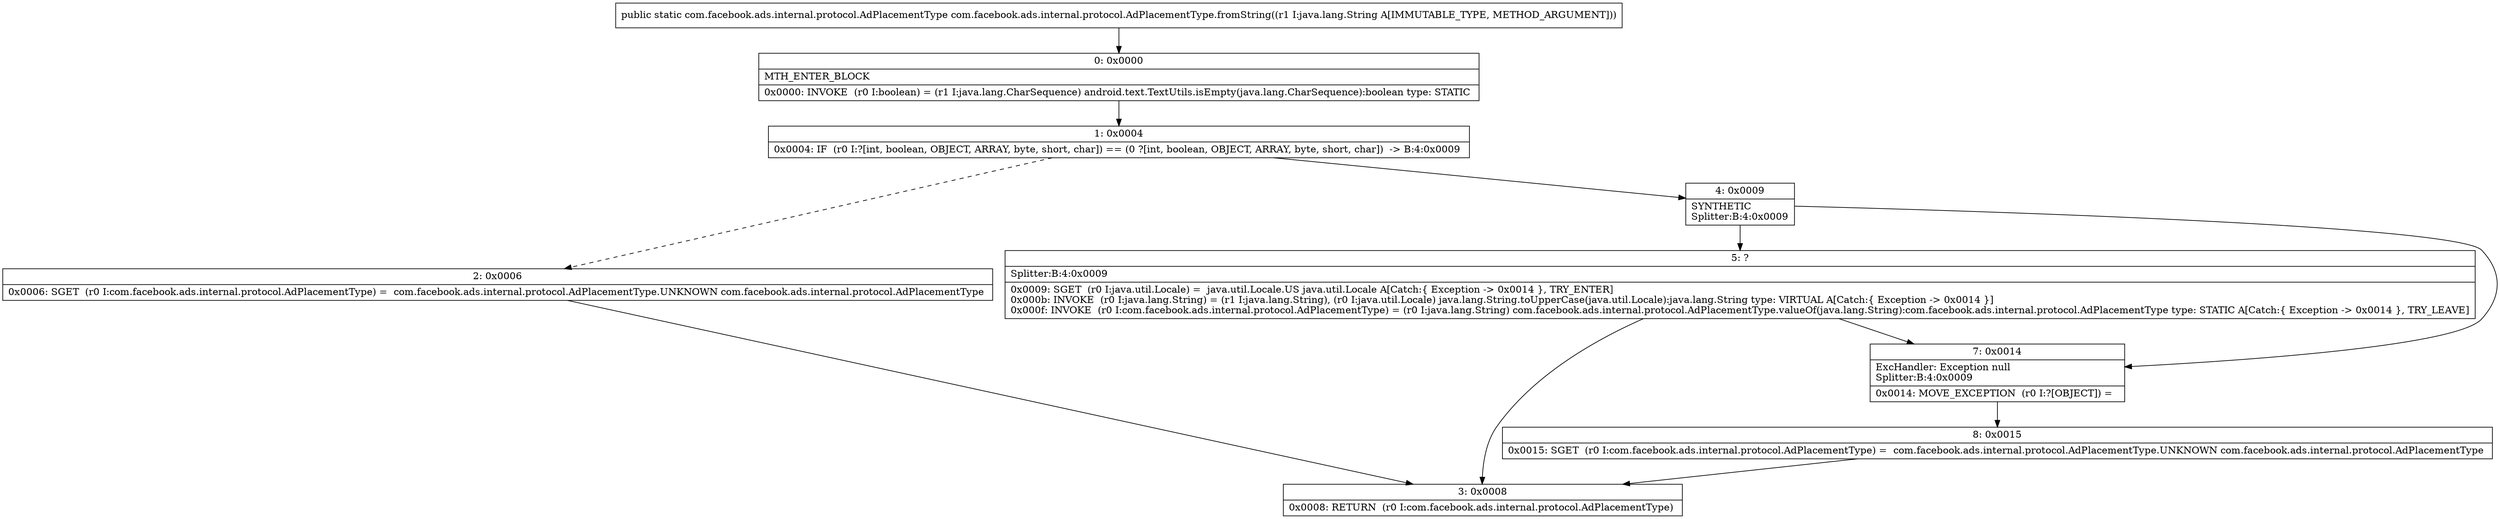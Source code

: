 digraph "CFG forcom.facebook.ads.internal.protocol.AdPlacementType.fromString(Ljava\/lang\/String;)Lcom\/facebook\/ads\/internal\/protocol\/AdPlacementType;" {
Node_0 [shape=record,label="{0\:\ 0x0000|MTH_ENTER_BLOCK\l|0x0000: INVOKE  (r0 I:boolean) = (r1 I:java.lang.CharSequence) android.text.TextUtils.isEmpty(java.lang.CharSequence):boolean type: STATIC \l}"];
Node_1 [shape=record,label="{1\:\ 0x0004|0x0004: IF  (r0 I:?[int, boolean, OBJECT, ARRAY, byte, short, char]) == (0 ?[int, boolean, OBJECT, ARRAY, byte, short, char])  \-\> B:4:0x0009 \l}"];
Node_2 [shape=record,label="{2\:\ 0x0006|0x0006: SGET  (r0 I:com.facebook.ads.internal.protocol.AdPlacementType) =  com.facebook.ads.internal.protocol.AdPlacementType.UNKNOWN com.facebook.ads.internal.protocol.AdPlacementType \l}"];
Node_3 [shape=record,label="{3\:\ 0x0008|0x0008: RETURN  (r0 I:com.facebook.ads.internal.protocol.AdPlacementType) \l}"];
Node_4 [shape=record,label="{4\:\ 0x0009|SYNTHETIC\lSplitter:B:4:0x0009\l}"];
Node_5 [shape=record,label="{5\:\ ?|Splitter:B:4:0x0009\l|0x0009: SGET  (r0 I:java.util.Locale) =  java.util.Locale.US java.util.Locale A[Catch:\{ Exception \-\> 0x0014 \}, TRY_ENTER]\l0x000b: INVOKE  (r0 I:java.lang.String) = (r1 I:java.lang.String), (r0 I:java.util.Locale) java.lang.String.toUpperCase(java.util.Locale):java.lang.String type: VIRTUAL A[Catch:\{ Exception \-\> 0x0014 \}]\l0x000f: INVOKE  (r0 I:com.facebook.ads.internal.protocol.AdPlacementType) = (r0 I:java.lang.String) com.facebook.ads.internal.protocol.AdPlacementType.valueOf(java.lang.String):com.facebook.ads.internal.protocol.AdPlacementType type: STATIC A[Catch:\{ Exception \-\> 0x0014 \}, TRY_LEAVE]\l}"];
Node_7 [shape=record,label="{7\:\ 0x0014|ExcHandler: Exception null\lSplitter:B:4:0x0009\l|0x0014: MOVE_EXCEPTION  (r0 I:?[OBJECT]) =  \l}"];
Node_8 [shape=record,label="{8\:\ 0x0015|0x0015: SGET  (r0 I:com.facebook.ads.internal.protocol.AdPlacementType) =  com.facebook.ads.internal.protocol.AdPlacementType.UNKNOWN com.facebook.ads.internal.protocol.AdPlacementType \l}"];
MethodNode[shape=record,label="{public static com.facebook.ads.internal.protocol.AdPlacementType com.facebook.ads.internal.protocol.AdPlacementType.fromString((r1 I:java.lang.String A[IMMUTABLE_TYPE, METHOD_ARGUMENT])) }"];
MethodNode -> Node_0;
Node_0 -> Node_1;
Node_1 -> Node_2[style=dashed];
Node_1 -> Node_4;
Node_2 -> Node_3;
Node_4 -> Node_5;
Node_4 -> Node_7;
Node_5 -> Node_7;
Node_5 -> Node_3;
Node_7 -> Node_8;
Node_8 -> Node_3;
}

